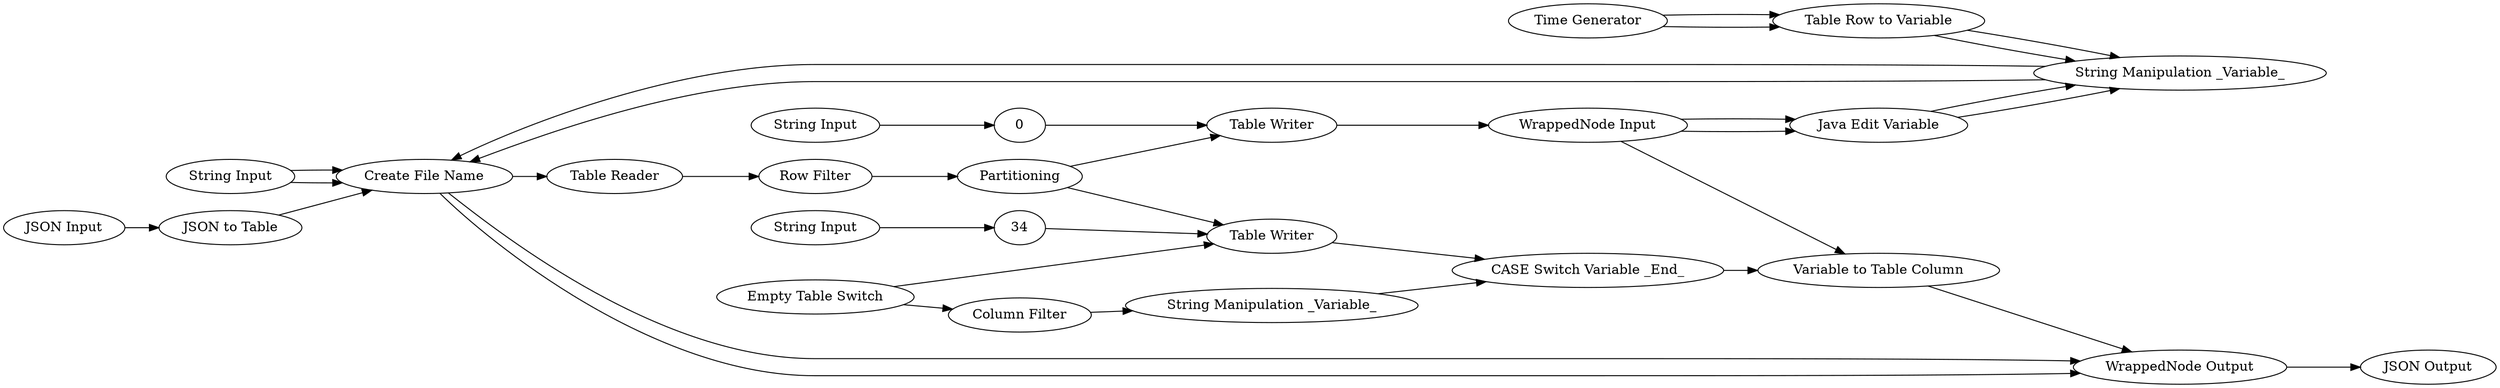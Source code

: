 digraph {
	3 [label="String Input"]
	4 [label="String Manipulation _Variable_"]
	9 [label="Create File Name"]
	13 [label="WrappedNode Input"]
	14 [label="WrappedNode Output"]
	99 [label="Time Generator"]
	100 [label="Table Row to Variable"]
	101 [label="Java Edit Variable"]
	1 [label="JSON Input"]
	2 [label="JSON Output"]
	5 [label="Table Writer"]
	8 [label="JSON to Table"]
	9 [label="Table Row to Variable"]
	10 [label="Table Reader"]
	13 [label="Variable to Table Row"]
	14 [label="Table to JSON"]
	16 [label="String Input"]
	24 [label="String Input"]
	3 [label="String Input"]
	4 [label="String Manipulation _Variable_"]
	9 [label="Create File Name"]
	13 [label="WrappedNode Input"]
	14 [label="WrappedNode Output"]
	99 [label="Time Generator"]
	100 [label="Table Row to Variable"]
	101 [label="Java Edit Variable"]
	35 [label="Row Filter"]
	36 [label=Partitioning]
	37 [label="Variable to Table Column"]
	23 [label="Table Writer"]
	38 [label="Empty Table Switch"]
	40 [label="CASE Switch Variable _End_"]
	41 [label="String Manipulation _Variable_"]
	42 [label="Column Filter"]
	3 -> 9
	4 -> 9
	9 -> 14
	13 -> 101
	99 -> 100
	100 -> 4
	101 -> 4
	3 -> 9
	4 -> 9
	9 -> 14
	13 -> 101
	99 -> 100
	100 -> 4
	101 -> 4
	23 -> 40
	38 -> 23
	38 -> 42
	41 -> 40
	42 -> 41
	0 -> 5
	1 -> 8
	5 -> 13
	8 -> 9
	9 -> 10
	10 -> 35
	13 -> 37
	14 -> 2
	16 -> 0
	24 -> 34
	34 -> 23
	35 -> 36
	36 -> 5
	36 -> 23
	37 -> 14
	40 -> 37
	rankdir=LR
}
